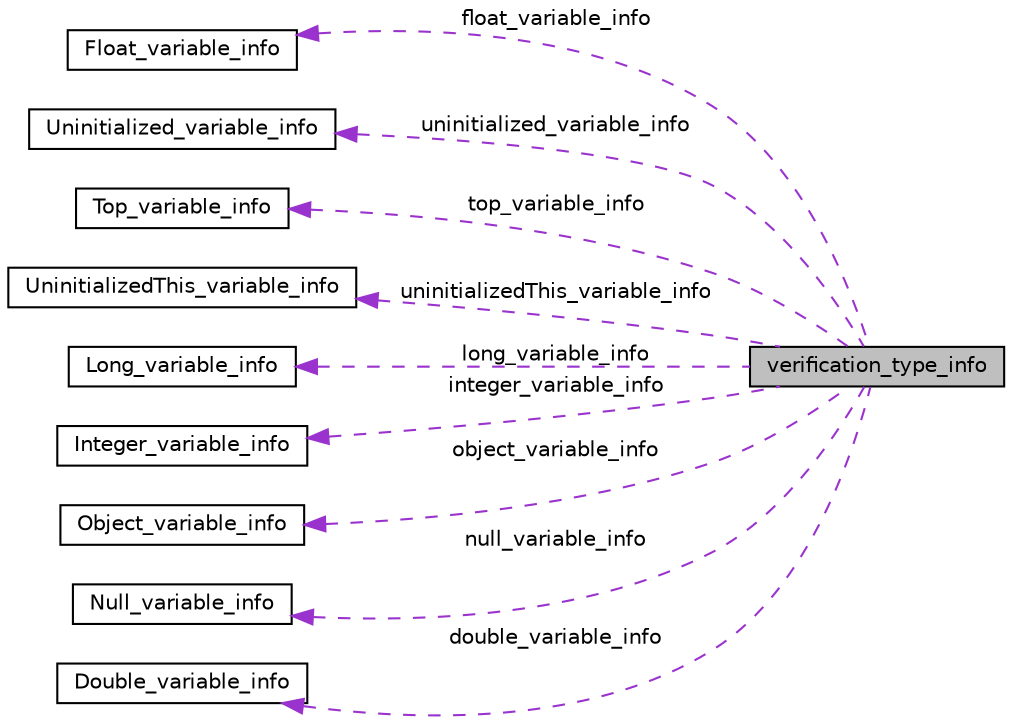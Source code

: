 digraph "verification_type_info"
{
  edge [fontname="Helvetica",fontsize="10",labelfontname="Helvetica",labelfontsize="10"];
  node [fontname="Helvetica",fontsize="10",shape=record];
  rankdir="LR";
  Node1 [label="verification_type_info",height=0.2,width=0.4,color="black", fillcolor="grey75", style="filled", fontcolor="black"];
  Node2 -> Node1 [dir="back",color="darkorchid3",fontsize="10",style="dashed",label=" float_variable_info" ,fontname="Helvetica"];
  Node2 [label="Float_variable_info",height=0.2,width=0.4,color="black", fillcolor="white", style="filled",URL="$structFloat__variable__info.html"];
  Node3 -> Node1 [dir="back",color="darkorchid3",fontsize="10",style="dashed",label=" uninitialized_variable_info" ,fontname="Helvetica"];
  Node3 [label="Uninitialized_variable_info",height=0.2,width=0.4,color="black", fillcolor="white", style="filled",URL="$structUninitialized__variable__info.html"];
  Node4 -> Node1 [dir="back",color="darkorchid3",fontsize="10",style="dashed",label=" top_variable_info" ,fontname="Helvetica"];
  Node4 [label="Top_variable_info",height=0.2,width=0.4,color="black", fillcolor="white", style="filled",URL="$structTop__variable__info.html"];
  Node5 -> Node1 [dir="back",color="darkorchid3",fontsize="10",style="dashed",label=" uninitializedThis_variable_info" ,fontname="Helvetica"];
  Node5 [label="UninitializedThis_variable_info",height=0.2,width=0.4,color="black", fillcolor="white", style="filled",URL="$structUninitializedThis__variable__info.html"];
  Node6 -> Node1 [dir="back",color="darkorchid3",fontsize="10",style="dashed",label=" long_variable_info" ,fontname="Helvetica"];
  Node6 [label="Long_variable_info",height=0.2,width=0.4,color="black", fillcolor="white", style="filled",URL="$structLong__variable__info.html"];
  Node7 -> Node1 [dir="back",color="darkorchid3",fontsize="10",style="dashed",label=" integer_variable_info" ,fontname="Helvetica"];
  Node7 [label="Integer_variable_info",height=0.2,width=0.4,color="black", fillcolor="white", style="filled",URL="$structInteger__variable__info.html"];
  Node8 -> Node1 [dir="back",color="darkorchid3",fontsize="10",style="dashed",label=" object_variable_info" ,fontname="Helvetica"];
  Node8 [label="Object_variable_info",height=0.2,width=0.4,color="black", fillcolor="white", style="filled",URL="$structObject__variable__info.html"];
  Node9 -> Node1 [dir="back",color="darkorchid3",fontsize="10",style="dashed",label=" null_variable_info" ,fontname="Helvetica"];
  Node9 [label="Null_variable_info",height=0.2,width=0.4,color="black", fillcolor="white", style="filled",URL="$structNull__variable__info.html"];
  Node10 -> Node1 [dir="back",color="darkorchid3",fontsize="10",style="dashed",label=" double_variable_info" ,fontname="Helvetica"];
  Node10 [label="Double_variable_info",height=0.2,width=0.4,color="black", fillcolor="white", style="filled",URL="$structDouble__variable__info.html"];
}
